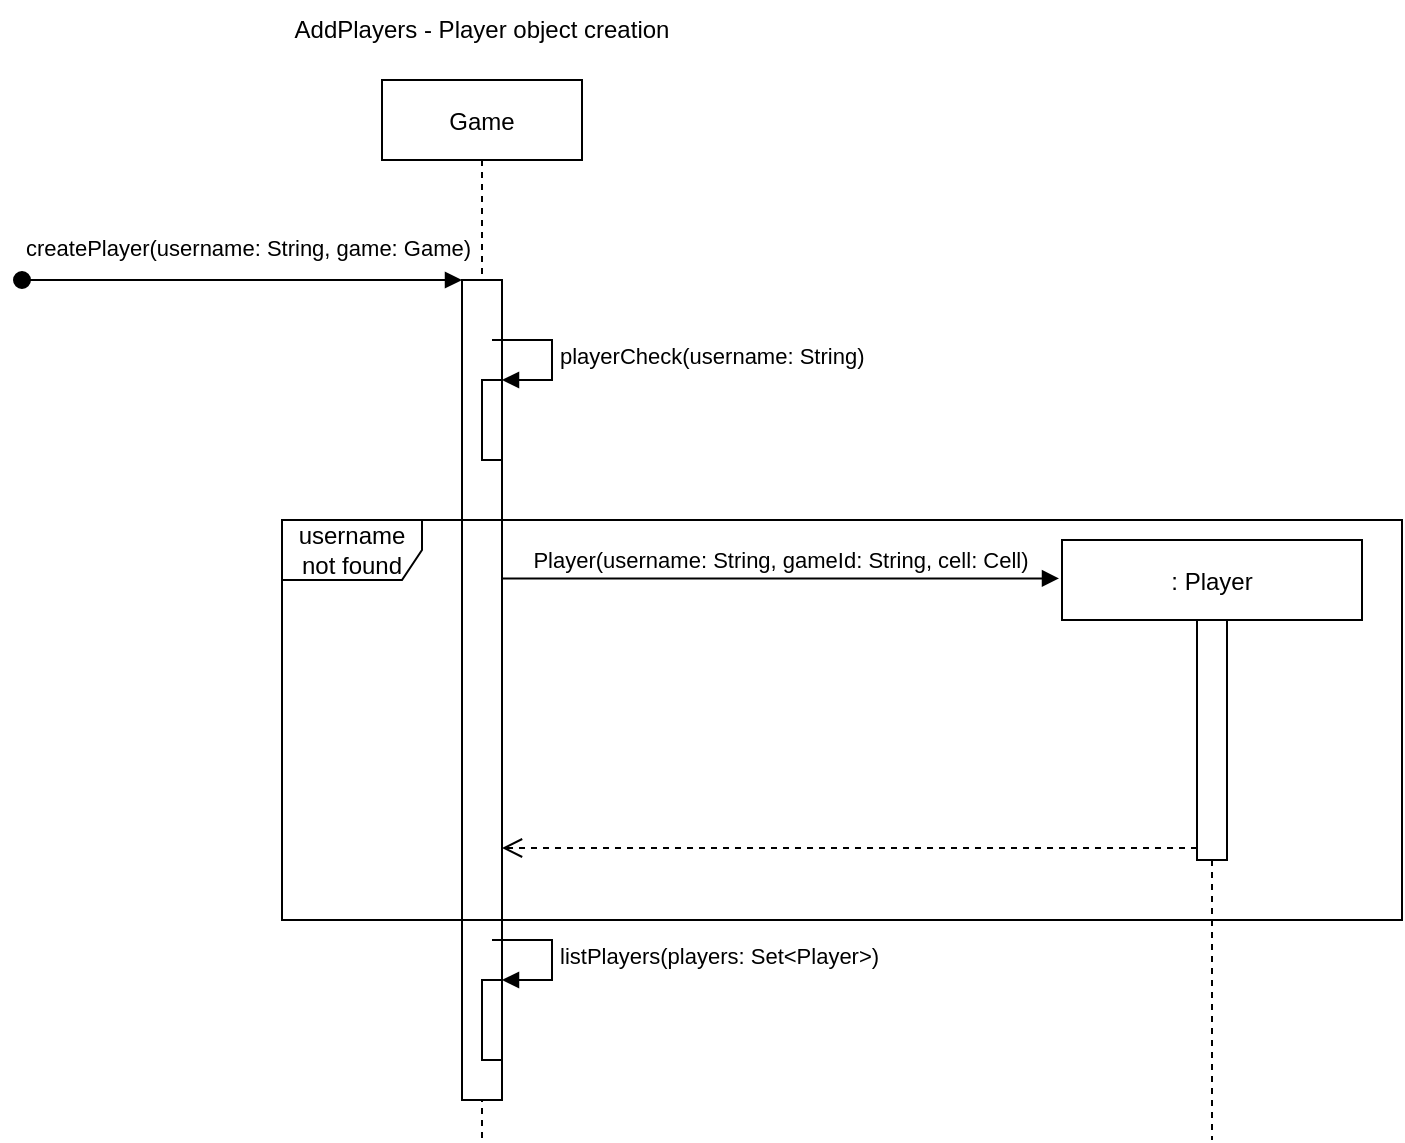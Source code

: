 <mxfile version="20.7.3" type="device"><diagram id="kgpKYQtTHZ0yAKxKKP6v" name="Page-1"><mxGraphModel dx="490" dy="470" grid="1" gridSize="10" guides="1" tooltips="1" connect="1" arrows="1" fold="1" page="1" pageScale="1" pageWidth="850" pageHeight="1100" math="0" shadow="0"><root><mxCell id="0"/><mxCell id="1" parent="0"/><mxCell id="3nuBFxr9cyL0pnOWT2aG-1" value="Game" style="shape=umlLifeline;perimeter=lifelinePerimeter;container=1;collapsible=0;recursiveResize=0;rounded=0;shadow=0;strokeWidth=1;" parent="1" vertex="1"><mxGeometry x="190" y="80" width="100" height="530" as="geometry"/></mxCell><mxCell id="3nuBFxr9cyL0pnOWT2aG-2" value="" style="points=[];perimeter=orthogonalPerimeter;rounded=0;shadow=0;strokeWidth=1;" parent="3nuBFxr9cyL0pnOWT2aG-1" vertex="1"><mxGeometry x="40" y="100" width="20" height="410" as="geometry"/></mxCell><mxCell id="3nuBFxr9cyL0pnOWT2aG-3" value="" style="verticalAlign=bottom;startArrow=oval;endArrow=block;startSize=8;shadow=0;strokeWidth=1;" parent="3nuBFxr9cyL0pnOWT2aG-1" target="3nuBFxr9cyL0pnOWT2aG-2" edge="1"><mxGeometry x="-0.5" y="10" relative="1" as="geometry"><mxPoint x="-180" y="100" as="sourcePoint"/><mxPoint as="offset"/></mxGeometry></mxCell><mxCell id="gMI7CdiKkWwRPdNVLGEc-4" value="" style="html=1;points=[];perimeter=orthogonalPerimeter;shadow=0;" parent="3nuBFxr9cyL0pnOWT2aG-1" vertex="1"><mxGeometry x="50" y="150" width="10" height="40" as="geometry"/></mxCell><mxCell id="gMI7CdiKkWwRPdNVLGEc-5" value="playerCheck(username: String)" style="edgeStyle=orthogonalEdgeStyle;html=1;align=left;spacingLeft=2;endArrow=block;rounded=0;entryX=1;entryY=0;" parent="3nuBFxr9cyL0pnOWT2aG-1" target="gMI7CdiKkWwRPdNVLGEc-4" edge="1"><mxGeometry relative="1" as="geometry"><mxPoint x="55" y="130" as="sourcePoint"/><Array as="points"><mxPoint x="85" y="130"/></Array></mxGeometry></mxCell><mxCell id="gMI7CdiKkWwRPdNVLGEc-8" value="" style="html=1;points=[];perimeter=orthogonalPerimeter;shadow=0;" parent="3nuBFxr9cyL0pnOWT2aG-1" vertex="1"><mxGeometry x="50" y="450" width="10" height="40" as="geometry"/></mxCell><mxCell id="gMI7CdiKkWwRPdNVLGEc-9" value="listPlayers(players: Set&amp;lt;Player&amp;gt;)" style="edgeStyle=orthogonalEdgeStyle;html=1;align=left;spacingLeft=2;endArrow=block;rounded=0;entryX=1;entryY=0;" parent="3nuBFxr9cyL0pnOWT2aG-1" target="gMI7CdiKkWwRPdNVLGEc-8" edge="1"><mxGeometry relative="1" as="geometry"><mxPoint x="55" y="430" as="sourcePoint"/><Array as="points"><mxPoint x="85" y="430"/></Array></mxGeometry></mxCell><mxCell id="3nuBFxr9cyL0pnOWT2aG-5" value=": Player" style="shape=umlLifeline;perimeter=lifelinePerimeter;container=1;collapsible=0;recursiveResize=0;rounded=0;shadow=0;strokeWidth=1;" parent="1" vertex="1"><mxGeometry x="530" y="310" width="150" height="300" as="geometry"/></mxCell><mxCell id="3nuBFxr9cyL0pnOWT2aG-6" value="" style="points=[];perimeter=orthogonalPerimeter;rounded=0;shadow=0;strokeWidth=1;" parent="3nuBFxr9cyL0pnOWT2aG-5" vertex="1"><mxGeometry x="67.5" y="40" width="15" height="120" as="geometry"/></mxCell><mxCell id="gMI7CdiKkWwRPdNVLGEc-7" value="username not found" style="shape=umlFrame;whiteSpace=wrap;html=1;shadow=0;width=70;height=30;" parent="3nuBFxr9cyL0pnOWT2aG-5" vertex="1"><mxGeometry x="-390" y="-10" width="560" height="200" as="geometry"/></mxCell><mxCell id="3nuBFxr9cyL0pnOWT2aG-7" value="" style="verticalAlign=bottom;endArrow=open;dashed=1;endSize=8;exitX=0;exitY=0.95;shadow=0;strokeWidth=1;" parent="1" source="3nuBFxr9cyL0pnOWT2aG-6" target="3nuBFxr9cyL0pnOWT2aG-2" edge="1"><mxGeometry relative="1" as="geometry"><mxPoint x="275" y="236" as="targetPoint"/></mxGeometry></mxCell><mxCell id="3nuBFxr9cyL0pnOWT2aG-8" value="Player(username: String, gameId: String, cell: Cell)" style="verticalAlign=bottom;endArrow=block;entryX=-0.01;entryY=0.064;shadow=0;strokeWidth=1;entryDx=0;entryDy=0;entryPerimeter=0;" parent="1" source="3nuBFxr9cyL0pnOWT2aG-2" target="3nuBFxr9cyL0pnOWT2aG-5" edge="1"><mxGeometry relative="1" as="geometry"><mxPoint x="275" y="160" as="sourcePoint"/></mxGeometry></mxCell><mxCell id="VP1-rZSykgGXYRwgZXtv-12" value="AddPlayers - Player object creation" style="text;html=1;strokeColor=none;fillColor=none;align=center;verticalAlign=middle;whiteSpace=wrap;rounded=0;" parent="1" vertex="1"><mxGeometry x="110" y="40" width="260" height="30" as="geometry"/></mxCell><mxCell id="gMI7CdiKkWwRPdNVLGEc-3" value="&lt;span style=&quot;color: rgb(0, 0, 0); font-family: Helvetica; font-size: 11px; font-style: normal; font-variant-ligatures: normal; font-variant-caps: normal; font-weight: 400; letter-spacing: normal; orphans: 2; text-align: center; text-indent: 0px; text-transform: none; widows: 2; word-spacing: 0px; -webkit-text-stroke-width: 0px; background-color: rgb(255, 255, 255); text-decoration-thickness: initial; text-decoration-style: initial; text-decoration-color: initial; float: none; display: inline !important;&quot;&gt;createPlayer(username: String, game: Game)&lt;br&gt;&lt;/span&gt;" style="text;whiteSpace=wrap;html=1;" parent="1" vertex="1"><mxGeometry x="10" y="150" width="230" height="40" as="geometry"/></mxCell></root></mxGraphModel></diagram></mxfile>